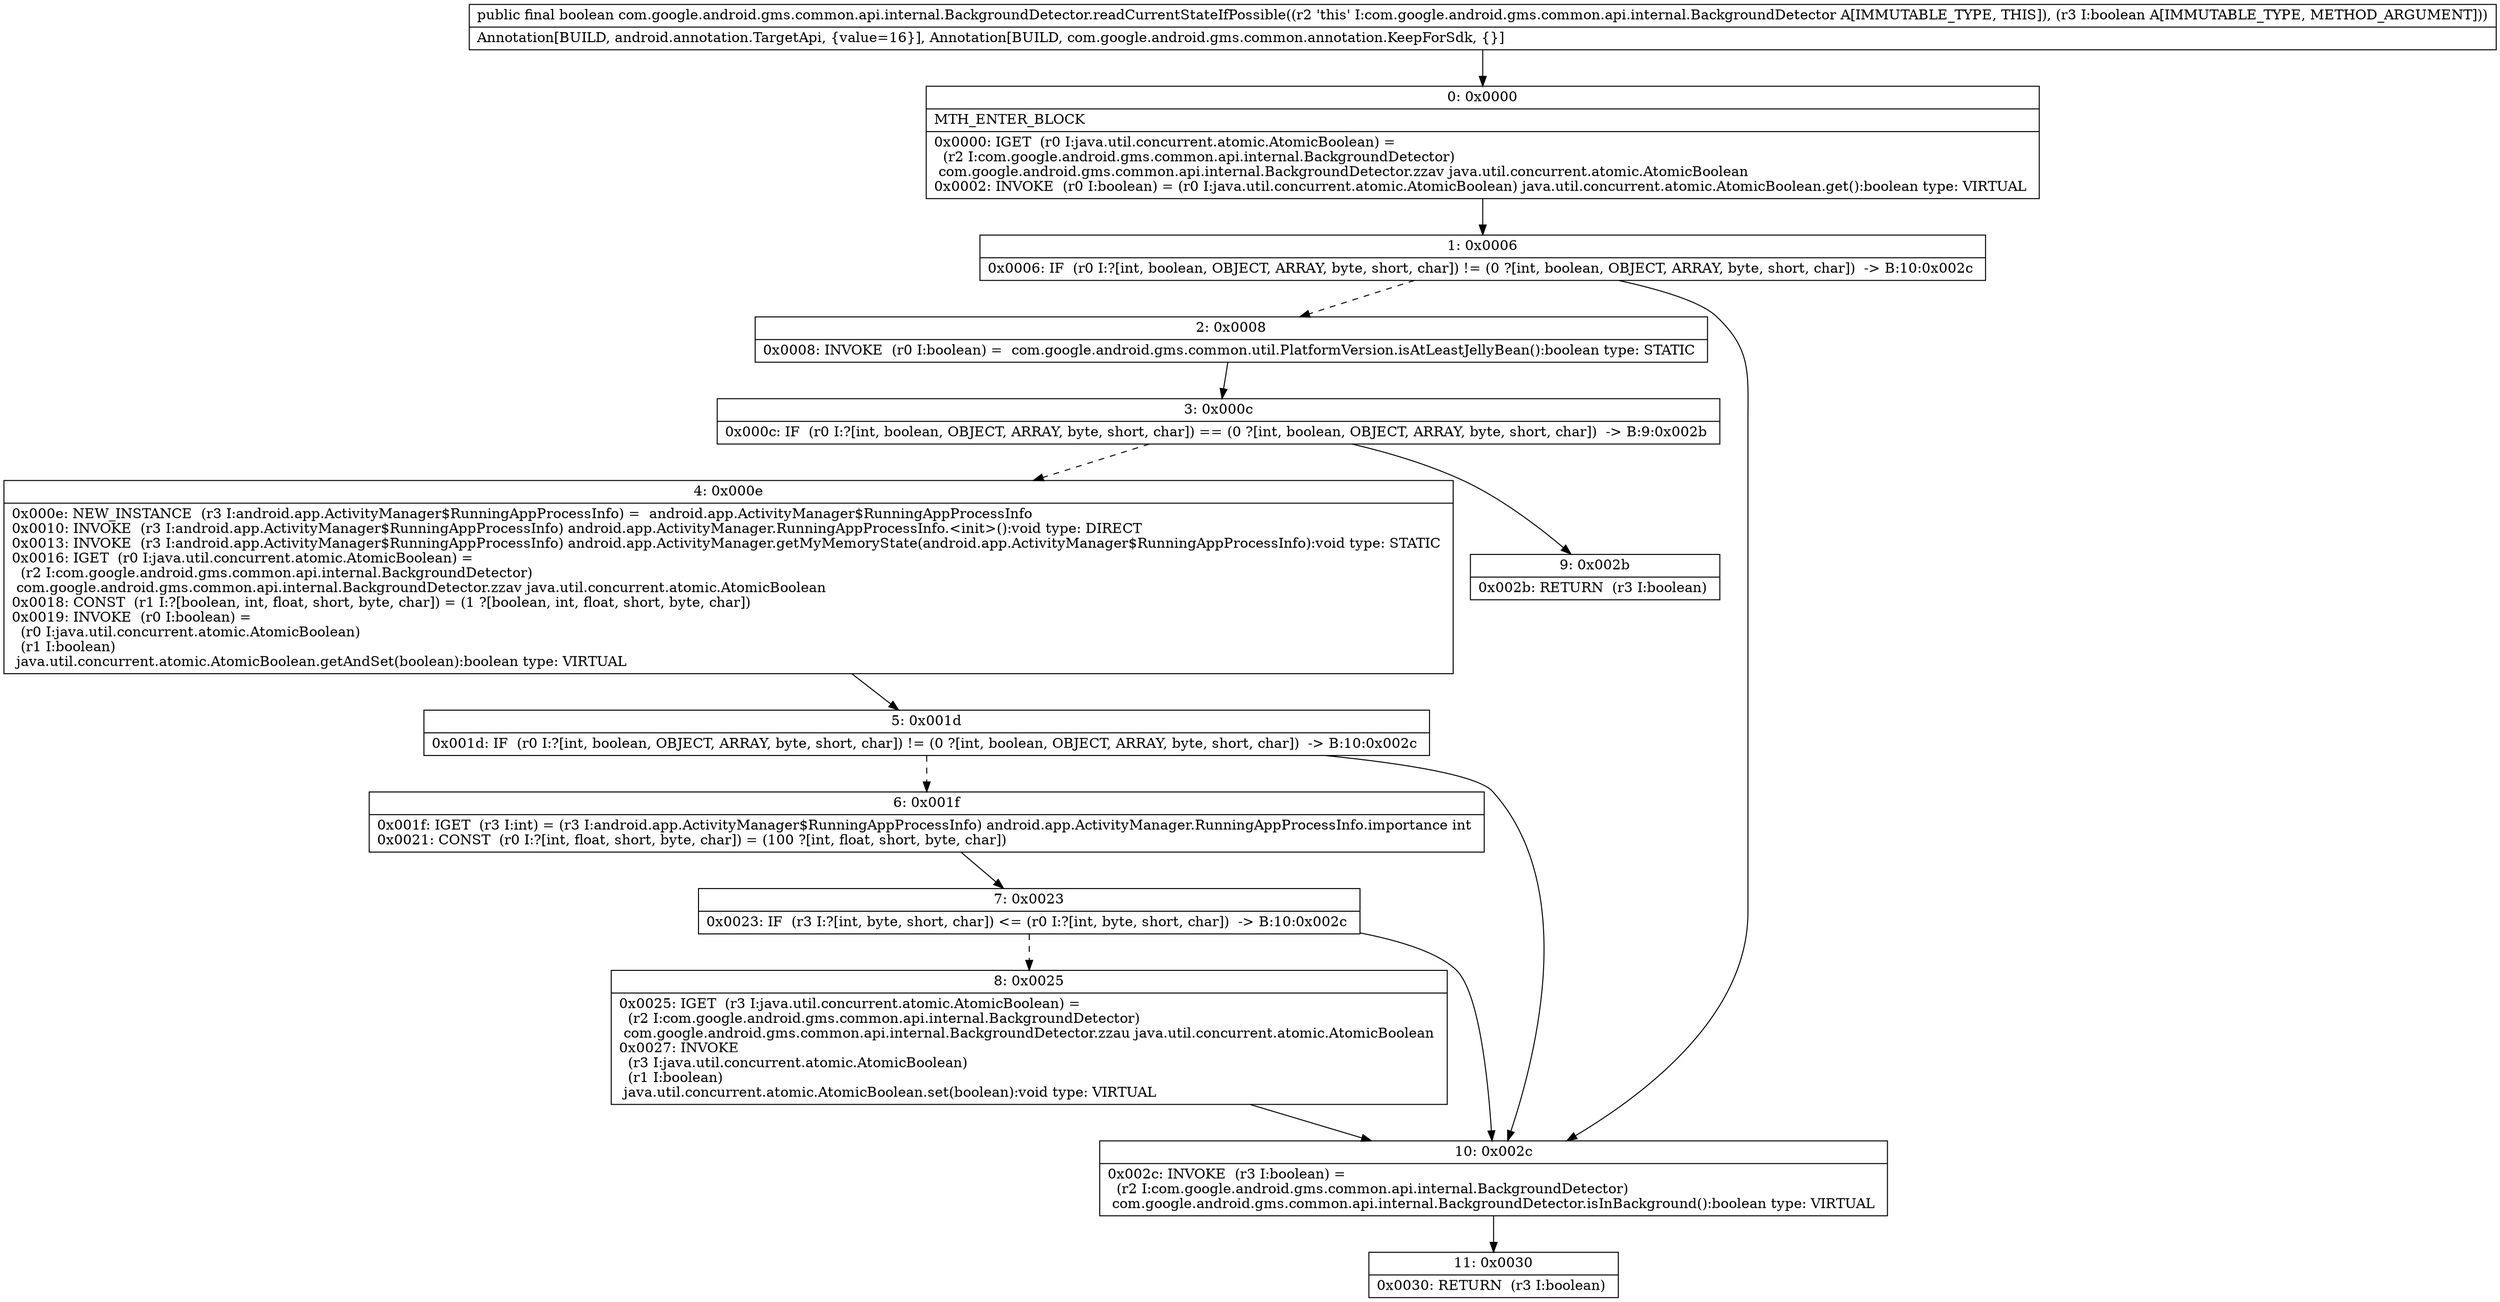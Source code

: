 digraph "CFG forcom.google.android.gms.common.api.internal.BackgroundDetector.readCurrentStateIfPossible(Z)Z" {
Node_0 [shape=record,label="{0\:\ 0x0000|MTH_ENTER_BLOCK\l|0x0000: IGET  (r0 I:java.util.concurrent.atomic.AtomicBoolean) = \l  (r2 I:com.google.android.gms.common.api.internal.BackgroundDetector)\l com.google.android.gms.common.api.internal.BackgroundDetector.zzav java.util.concurrent.atomic.AtomicBoolean \l0x0002: INVOKE  (r0 I:boolean) = (r0 I:java.util.concurrent.atomic.AtomicBoolean) java.util.concurrent.atomic.AtomicBoolean.get():boolean type: VIRTUAL \l}"];
Node_1 [shape=record,label="{1\:\ 0x0006|0x0006: IF  (r0 I:?[int, boolean, OBJECT, ARRAY, byte, short, char]) != (0 ?[int, boolean, OBJECT, ARRAY, byte, short, char])  \-\> B:10:0x002c \l}"];
Node_2 [shape=record,label="{2\:\ 0x0008|0x0008: INVOKE  (r0 I:boolean) =  com.google.android.gms.common.util.PlatformVersion.isAtLeastJellyBean():boolean type: STATIC \l}"];
Node_3 [shape=record,label="{3\:\ 0x000c|0x000c: IF  (r0 I:?[int, boolean, OBJECT, ARRAY, byte, short, char]) == (0 ?[int, boolean, OBJECT, ARRAY, byte, short, char])  \-\> B:9:0x002b \l}"];
Node_4 [shape=record,label="{4\:\ 0x000e|0x000e: NEW_INSTANCE  (r3 I:android.app.ActivityManager$RunningAppProcessInfo) =  android.app.ActivityManager$RunningAppProcessInfo \l0x0010: INVOKE  (r3 I:android.app.ActivityManager$RunningAppProcessInfo) android.app.ActivityManager.RunningAppProcessInfo.\<init\>():void type: DIRECT \l0x0013: INVOKE  (r3 I:android.app.ActivityManager$RunningAppProcessInfo) android.app.ActivityManager.getMyMemoryState(android.app.ActivityManager$RunningAppProcessInfo):void type: STATIC \l0x0016: IGET  (r0 I:java.util.concurrent.atomic.AtomicBoolean) = \l  (r2 I:com.google.android.gms.common.api.internal.BackgroundDetector)\l com.google.android.gms.common.api.internal.BackgroundDetector.zzav java.util.concurrent.atomic.AtomicBoolean \l0x0018: CONST  (r1 I:?[boolean, int, float, short, byte, char]) = (1 ?[boolean, int, float, short, byte, char]) \l0x0019: INVOKE  (r0 I:boolean) = \l  (r0 I:java.util.concurrent.atomic.AtomicBoolean)\l  (r1 I:boolean)\l java.util.concurrent.atomic.AtomicBoolean.getAndSet(boolean):boolean type: VIRTUAL \l}"];
Node_5 [shape=record,label="{5\:\ 0x001d|0x001d: IF  (r0 I:?[int, boolean, OBJECT, ARRAY, byte, short, char]) != (0 ?[int, boolean, OBJECT, ARRAY, byte, short, char])  \-\> B:10:0x002c \l}"];
Node_6 [shape=record,label="{6\:\ 0x001f|0x001f: IGET  (r3 I:int) = (r3 I:android.app.ActivityManager$RunningAppProcessInfo) android.app.ActivityManager.RunningAppProcessInfo.importance int \l0x0021: CONST  (r0 I:?[int, float, short, byte, char]) = (100 ?[int, float, short, byte, char]) \l}"];
Node_7 [shape=record,label="{7\:\ 0x0023|0x0023: IF  (r3 I:?[int, byte, short, char]) \<= (r0 I:?[int, byte, short, char])  \-\> B:10:0x002c \l}"];
Node_8 [shape=record,label="{8\:\ 0x0025|0x0025: IGET  (r3 I:java.util.concurrent.atomic.AtomicBoolean) = \l  (r2 I:com.google.android.gms.common.api.internal.BackgroundDetector)\l com.google.android.gms.common.api.internal.BackgroundDetector.zzau java.util.concurrent.atomic.AtomicBoolean \l0x0027: INVOKE  \l  (r3 I:java.util.concurrent.atomic.AtomicBoolean)\l  (r1 I:boolean)\l java.util.concurrent.atomic.AtomicBoolean.set(boolean):void type: VIRTUAL \l}"];
Node_9 [shape=record,label="{9\:\ 0x002b|0x002b: RETURN  (r3 I:boolean) \l}"];
Node_10 [shape=record,label="{10\:\ 0x002c|0x002c: INVOKE  (r3 I:boolean) = \l  (r2 I:com.google.android.gms.common.api.internal.BackgroundDetector)\l com.google.android.gms.common.api.internal.BackgroundDetector.isInBackground():boolean type: VIRTUAL \l}"];
Node_11 [shape=record,label="{11\:\ 0x0030|0x0030: RETURN  (r3 I:boolean) \l}"];
MethodNode[shape=record,label="{public final boolean com.google.android.gms.common.api.internal.BackgroundDetector.readCurrentStateIfPossible((r2 'this' I:com.google.android.gms.common.api.internal.BackgroundDetector A[IMMUTABLE_TYPE, THIS]), (r3 I:boolean A[IMMUTABLE_TYPE, METHOD_ARGUMENT]))  | Annotation[BUILD, android.annotation.TargetApi, \{value=16\}], Annotation[BUILD, com.google.android.gms.common.annotation.KeepForSdk, \{\}]\l}"];
MethodNode -> Node_0;
Node_0 -> Node_1;
Node_1 -> Node_2[style=dashed];
Node_1 -> Node_10;
Node_2 -> Node_3;
Node_3 -> Node_4[style=dashed];
Node_3 -> Node_9;
Node_4 -> Node_5;
Node_5 -> Node_6[style=dashed];
Node_5 -> Node_10;
Node_6 -> Node_7;
Node_7 -> Node_8[style=dashed];
Node_7 -> Node_10;
Node_8 -> Node_10;
Node_10 -> Node_11;
}

